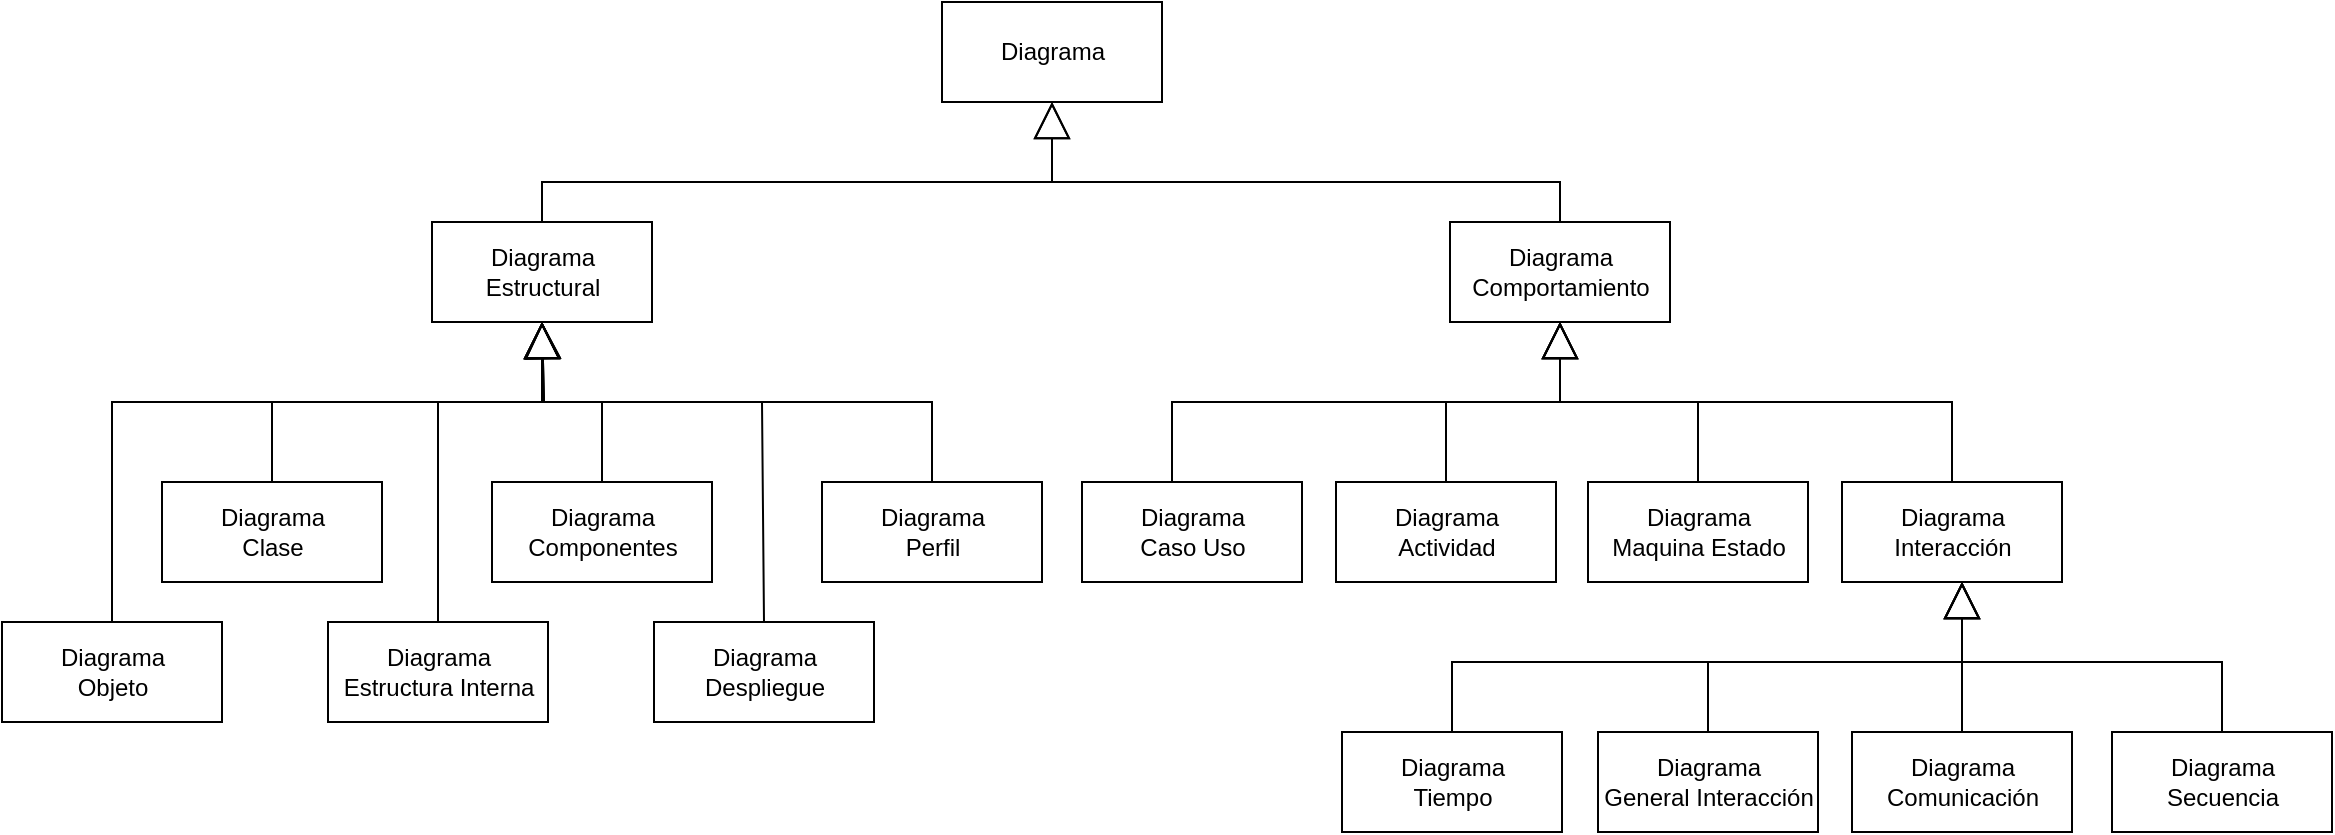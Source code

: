 <mxfile version="16.6.6" type="github">
  <diagram id="C5RBs43oDa-KdzZeNtuy" name="Page-1">
    <mxGraphModel dx="1805" dy="712" grid="1" gridSize="10" guides="1" tooltips="1" connect="1" arrows="1" fold="1" page="1" pageScale="1" pageWidth="827" pageHeight="1169" math="0" shadow="0">
      <root>
        <mxCell id="WIyWlLk6GJQsqaUBKTNV-0" />
        <mxCell id="WIyWlLk6GJQsqaUBKTNV-1" parent="WIyWlLk6GJQsqaUBKTNV-0" />
        <mxCell id="EBr2hTtmOAlG6zHz0Neu-5" value="Diagrama" style="html=1;" vertex="1" parent="WIyWlLk6GJQsqaUBKTNV-1">
          <mxGeometry x="320" y="150" width="110" height="50" as="geometry" />
        </mxCell>
        <mxCell id="EBr2hTtmOAlG6zHz0Neu-6" value="&lt;div&gt;Diagrama &lt;br&gt;&lt;/div&gt;&lt;div&gt;Estructural&lt;/div&gt;" style="html=1;" vertex="1" parent="WIyWlLk6GJQsqaUBKTNV-1">
          <mxGeometry x="65" y="260" width="110" height="50" as="geometry" />
        </mxCell>
        <mxCell id="EBr2hTtmOAlG6zHz0Neu-7" value="&lt;div&gt;Diagrama &lt;br&gt;&lt;/div&gt;&lt;div&gt;Comportamiento&lt;/div&gt;" style="html=1;" vertex="1" parent="WIyWlLk6GJQsqaUBKTNV-1">
          <mxGeometry x="574" y="260" width="110" height="50" as="geometry" />
        </mxCell>
        <mxCell id="EBr2hTtmOAlG6zHz0Neu-9" value="" style="endArrow=block;endSize=16;endFill=0;html=1;rounded=0;exitX=0.5;exitY=0;exitDx=0;exitDy=0;entryX=0.5;entryY=1;entryDx=0;entryDy=0;" edge="1" parent="WIyWlLk6GJQsqaUBKTNV-1" source="EBr2hTtmOAlG6zHz0Neu-7" target="EBr2hTtmOAlG6zHz0Neu-5">
          <mxGeometry width="160" relative="1" as="geometry">
            <mxPoint x="230" y="420" as="sourcePoint" />
            <mxPoint x="440" y="200" as="targetPoint" />
            <Array as="points">
              <mxPoint x="629" y="240" />
              <mxPoint x="375" y="240" />
            </Array>
          </mxGeometry>
        </mxCell>
        <mxCell id="EBr2hTtmOAlG6zHz0Neu-10" value="" style="endArrow=block;endSize=16;endFill=0;html=1;rounded=0;exitX=0.5;exitY=0;exitDx=0;exitDy=0;entryX=0.5;entryY=1;entryDx=0;entryDy=0;" edge="1" parent="WIyWlLk6GJQsqaUBKTNV-1" source="EBr2hTtmOAlG6zHz0Neu-6" target="EBr2hTtmOAlG6zHz0Neu-5">
          <mxGeometry width="160" relative="1" as="geometry">
            <mxPoint x="330" y="410" as="sourcePoint" />
            <mxPoint x="435" y="200" as="targetPoint" />
            <Array as="points">
              <mxPoint x="120" y="240" />
              <mxPoint x="375" y="240" />
            </Array>
          </mxGeometry>
        </mxCell>
        <mxCell id="EBr2hTtmOAlG6zHz0Neu-11" value="&lt;div&gt;Diagrama &lt;br&gt;&lt;/div&gt;&lt;div&gt;Clase&lt;/div&gt;" style="html=1;" vertex="1" parent="WIyWlLk6GJQsqaUBKTNV-1">
          <mxGeometry x="-70" y="390" width="110" height="50" as="geometry" />
        </mxCell>
        <mxCell id="EBr2hTtmOAlG6zHz0Neu-13" value="" style="endArrow=block;endSize=16;endFill=0;html=1;rounded=0;exitX=0.5;exitY=0;exitDx=0;exitDy=0;entryX=0.5;entryY=1;entryDx=0;entryDy=0;" edge="1" parent="WIyWlLk6GJQsqaUBKTNV-1" source="EBr2hTtmOAlG6zHz0Neu-11" target="EBr2hTtmOAlG6zHz0Neu-6">
          <mxGeometry width="160" relative="1" as="geometry">
            <mxPoint x="440" y="220" as="sourcePoint" />
            <mxPoint x="140" y="320" as="targetPoint" />
            <Array as="points">
              <mxPoint x="-15" y="350" />
              <mxPoint x="121" y="350" />
            </Array>
          </mxGeometry>
        </mxCell>
        <mxCell id="EBr2hTtmOAlG6zHz0Neu-14" value="&lt;div&gt;Diagrama &lt;br&gt;&lt;/div&gt;&lt;div&gt;Estructura Interna&lt;br&gt;&lt;/div&gt;" style="html=1;" vertex="1" parent="WIyWlLk6GJQsqaUBKTNV-1">
          <mxGeometry x="13" y="460" width="110" height="50" as="geometry" />
        </mxCell>
        <mxCell id="EBr2hTtmOAlG6zHz0Neu-15" value="&lt;div&gt;Diagrama &lt;br&gt;&lt;/div&gt;&lt;div&gt;Actividad&lt;br&gt;&lt;/div&gt;" style="html=1;" vertex="1" parent="WIyWlLk6GJQsqaUBKTNV-1">
          <mxGeometry x="517" y="390" width="110" height="50" as="geometry" />
        </mxCell>
        <mxCell id="EBr2hTtmOAlG6zHz0Neu-16" value="&lt;div&gt;Diagrama &lt;br&gt;&lt;/div&gt;&lt;div&gt;Componentes&lt;br&gt;&lt;/div&gt;" style="html=1;" vertex="1" parent="WIyWlLk6GJQsqaUBKTNV-1">
          <mxGeometry x="95" y="390" width="110" height="50" as="geometry" />
        </mxCell>
        <mxCell id="EBr2hTtmOAlG6zHz0Neu-17" value="&lt;div&gt;Diagrama &lt;br&gt;&lt;/div&gt;&lt;div&gt;Despliegue&lt;br&gt;&lt;/div&gt;" style="html=1;" vertex="1" parent="WIyWlLk6GJQsqaUBKTNV-1">
          <mxGeometry x="176" y="460" width="110" height="50" as="geometry" />
        </mxCell>
        <mxCell id="EBr2hTtmOAlG6zHz0Neu-18" value="&lt;div&gt;Diagrama &lt;br&gt;&lt;/div&gt;&lt;div&gt;Objeto&lt;br&gt;&lt;/div&gt;" style="html=1;" vertex="1" parent="WIyWlLk6GJQsqaUBKTNV-1">
          <mxGeometry x="-150" y="460" width="110" height="50" as="geometry" />
        </mxCell>
        <mxCell id="EBr2hTtmOAlG6zHz0Neu-19" value="&lt;div&gt;Diagrama &lt;br&gt;&lt;/div&gt;&lt;div&gt;Caso Uso&lt;br&gt;&lt;/div&gt;" style="html=1;" vertex="1" parent="WIyWlLk6GJQsqaUBKTNV-1">
          <mxGeometry x="390" y="390" width="110" height="50" as="geometry" />
        </mxCell>
        <mxCell id="EBr2hTtmOAlG6zHz0Neu-20" value="&lt;div&gt;Diagrama &lt;br&gt;&lt;/div&gt;&lt;div&gt;Maquina Estado&lt;br&gt;&lt;/div&gt;" style="html=1;" vertex="1" parent="WIyWlLk6GJQsqaUBKTNV-1">
          <mxGeometry x="643" y="390" width="110" height="50" as="geometry" />
        </mxCell>
        <mxCell id="EBr2hTtmOAlG6zHz0Neu-21" value="&lt;div&gt;Diagrama &lt;br&gt;&lt;/div&gt;&lt;div&gt;Interacción&lt;br&gt;&lt;/div&gt;" style="html=1;" vertex="1" parent="WIyWlLk6GJQsqaUBKTNV-1">
          <mxGeometry x="770" y="390" width="110" height="50" as="geometry" />
        </mxCell>
        <mxCell id="EBr2hTtmOAlG6zHz0Neu-22" value="&lt;div&gt;Diagrama &lt;br&gt;&lt;/div&gt;&lt;div&gt;Secuencia&lt;br&gt;&lt;/div&gt;" style="html=1;flipV=1;flipH=1;" vertex="1" parent="WIyWlLk6GJQsqaUBKTNV-1">
          <mxGeometry x="905" y="515" width="110" height="50" as="geometry" />
        </mxCell>
        <mxCell id="EBr2hTtmOAlG6zHz0Neu-23" value="&lt;div&gt;Diagrama &lt;br&gt;&lt;/div&gt;&lt;div&gt;Comunicación&lt;br&gt;&lt;/div&gt;" style="html=1;flipV=1;flipH=1;" vertex="1" parent="WIyWlLk6GJQsqaUBKTNV-1">
          <mxGeometry x="775" y="515" width="110" height="50" as="geometry" />
        </mxCell>
        <mxCell id="EBr2hTtmOAlG6zHz0Neu-24" value="&lt;div&gt;Diagrama &lt;br&gt;&lt;/div&gt;&lt;div&gt;General Interacción&lt;br&gt;&lt;/div&gt;" style="html=1;flipV=1;flipH=1;" vertex="1" parent="WIyWlLk6GJQsqaUBKTNV-1">
          <mxGeometry x="648" y="515" width="110" height="50" as="geometry" />
        </mxCell>
        <mxCell id="EBr2hTtmOAlG6zHz0Neu-25" value="&lt;div&gt;Diagrama &lt;br&gt;&lt;/div&gt;&lt;div&gt;Tiempo&lt;br&gt;&lt;/div&gt;" style="html=1;flipV=1;flipH=1;" vertex="1" parent="WIyWlLk6GJQsqaUBKTNV-1">
          <mxGeometry x="520" y="515" width="110" height="50" as="geometry" />
        </mxCell>
        <mxCell id="EBr2hTtmOAlG6zHz0Neu-26" value="&lt;div&gt;Diagrama &lt;br&gt;&lt;/div&gt;&lt;div&gt;Perfil&lt;br&gt;&lt;/div&gt;" style="html=1;" vertex="1" parent="WIyWlLk6GJQsqaUBKTNV-1">
          <mxGeometry x="260" y="390" width="110" height="50" as="geometry" />
        </mxCell>
        <mxCell id="EBr2hTtmOAlG6zHz0Neu-27" value="" style="endArrow=block;endSize=16;endFill=0;html=1;rounded=0;exitX=0.5;exitY=0;exitDx=0;exitDy=0;" edge="1" parent="WIyWlLk6GJQsqaUBKTNV-1" source="EBr2hTtmOAlG6zHz0Neu-14">
          <mxGeometry width="160" relative="1" as="geometry">
            <mxPoint x="390" y="45" as="sourcePoint" />
            <mxPoint x="120" y="310" as="targetPoint" />
            <Array as="points">
              <mxPoint x="68" y="350" />
              <mxPoint x="120" y="350" />
            </Array>
          </mxGeometry>
        </mxCell>
        <mxCell id="EBr2hTtmOAlG6zHz0Neu-29" value="" style="endArrow=block;endSize=16;endFill=0;html=1;rounded=0;exitX=0.5;exitY=0;exitDx=0;exitDy=0;entryX=0.5;entryY=1;entryDx=0;entryDy=0;" edge="1" parent="WIyWlLk6GJQsqaUBKTNV-1" source="EBr2hTtmOAlG6zHz0Neu-16" target="EBr2hTtmOAlG6zHz0Neu-6">
          <mxGeometry width="160" relative="1" as="geometry">
            <mxPoint x="390" y="45" as="sourcePoint" />
            <mxPoint x="320" y="195" as="targetPoint" />
            <Array as="points">
              <mxPoint x="150" y="350" />
              <mxPoint x="120" y="350" />
            </Array>
          </mxGeometry>
        </mxCell>
        <mxCell id="EBr2hTtmOAlG6zHz0Neu-30" value="" style="endArrow=block;endSize=16;endFill=0;html=1;rounded=0;exitX=0.5;exitY=0;exitDx=0;exitDy=0;entryX=0.5;entryY=1;entryDx=0;entryDy=0;" edge="1" parent="WIyWlLk6GJQsqaUBKTNV-1" source="EBr2hTtmOAlG6zHz0Neu-17" target="EBr2hTtmOAlG6zHz0Neu-6">
          <mxGeometry width="160" relative="1" as="geometry">
            <mxPoint x="550" y="80" as="sourcePoint" />
            <mxPoint x="320" y="195" as="targetPoint" />
            <Array as="points">
              <mxPoint x="230" y="350" />
              <mxPoint x="120" y="350" />
            </Array>
          </mxGeometry>
        </mxCell>
        <mxCell id="EBr2hTtmOAlG6zHz0Neu-31" value="" style="endArrow=block;endSize=16;endFill=0;html=1;rounded=0;exitX=0.5;exitY=0;exitDx=0;exitDy=0;entryX=0.5;entryY=1;entryDx=0;entryDy=0;" edge="1" parent="WIyWlLk6GJQsqaUBKTNV-1" source="EBr2hTtmOAlG6zHz0Neu-18" target="EBr2hTtmOAlG6zHz0Neu-6">
          <mxGeometry width="160" relative="1" as="geometry">
            <mxPoint x="390" y="120" as="sourcePoint" />
            <mxPoint x="210" y="250" as="targetPoint" />
            <Array as="points">
              <mxPoint x="-95" y="350" />
              <mxPoint x="121" y="350" />
            </Array>
          </mxGeometry>
        </mxCell>
        <mxCell id="EBr2hTtmOAlG6zHz0Neu-32" value="" style="endArrow=block;endSize=16;endFill=0;html=1;rounded=0;exitX=0.5;exitY=0;exitDx=0;exitDy=0;entryX=0.5;entryY=1;entryDx=0;entryDy=0;" edge="1" parent="WIyWlLk6GJQsqaUBKTNV-1" target="EBr2hTtmOAlG6zHz0Neu-6">
          <mxGeometry width="160" relative="1" as="geometry">
            <mxPoint x="315" y="390" as="sourcePoint" />
            <mxPoint x="205" y="250" as="targetPoint" />
            <Array as="points">
              <mxPoint x="315" y="350" />
              <mxPoint x="120" y="350" />
            </Array>
          </mxGeometry>
        </mxCell>
        <mxCell id="EBr2hTtmOAlG6zHz0Neu-33" value="" style="endArrow=block;endSize=16;endFill=0;html=1;rounded=0;entryX=0.5;entryY=1;entryDx=0;entryDy=0;" edge="1" parent="WIyWlLk6GJQsqaUBKTNV-1" target="EBr2hTtmOAlG6zHz0Neu-7">
          <mxGeometry width="160" relative="1" as="geometry">
            <mxPoint x="435" y="390" as="sourcePoint" />
            <mxPoint x="630" y="250" as="targetPoint" />
            <Array as="points">
              <mxPoint x="435" y="350" />
              <mxPoint x="629" y="350" />
            </Array>
          </mxGeometry>
        </mxCell>
        <mxCell id="EBr2hTtmOAlG6zHz0Neu-34" value="" style="endArrow=block;endSize=16;endFill=0;html=1;rounded=0;exitX=0.5;exitY=0;exitDx=0;exitDy=0;entryX=0.5;entryY=1;entryDx=0;entryDy=0;" edge="1" parent="WIyWlLk6GJQsqaUBKTNV-1" source="EBr2hTtmOAlG6zHz0Neu-15" target="EBr2hTtmOAlG6zHz0Neu-7">
          <mxGeometry width="160" relative="1" as="geometry">
            <mxPoint x="390" y="345" as="sourcePoint" />
            <mxPoint x="320" y="455" as="targetPoint" />
            <Array as="points">
              <mxPoint x="572" y="350" />
              <mxPoint x="629" y="350" />
            </Array>
          </mxGeometry>
        </mxCell>
        <mxCell id="EBr2hTtmOAlG6zHz0Neu-35" value="" style="endArrow=block;endSize=16;endFill=0;html=1;rounded=0;exitX=0.5;exitY=0;exitDx=0;exitDy=0;entryX=0.5;entryY=1;entryDx=0;entryDy=0;" edge="1" parent="WIyWlLk6GJQsqaUBKTNV-1" source="EBr2hTtmOAlG6zHz0Neu-20" target="EBr2hTtmOAlG6zHz0Neu-7">
          <mxGeometry width="160" relative="1" as="geometry">
            <mxPoint x="390" y="415" as="sourcePoint" />
            <mxPoint x="555" y="250" as="targetPoint" />
            <Array as="points">
              <mxPoint x="698" y="350" />
              <mxPoint x="629" y="350" />
            </Array>
          </mxGeometry>
        </mxCell>
        <mxCell id="EBr2hTtmOAlG6zHz0Neu-36" value="" style="endArrow=block;endSize=16;endFill=0;html=1;rounded=0;exitX=0.5;exitY=0;exitDx=0;exitDy=0;entryX=0.5;entryY=1;entryDx=0;entryDy=0;" edge="1" parent="WIyWlLk6GJQsqaUBKTNV-1" source="EBr2hTtmOAlG6zHz0Neu-21" target="EBr2hTtmOAlG6zHz0Neu-7">
          <mxGeometry width="160" relative="1" as="geometry">
            <mxPoint x="390" y="485" as="sourcePoint" />
            <mxPoint x="320" y="455" as="targetPoint" />
            <Array as="points">
              <mxPoint x="825" y="370" />
              <mxPoint x="825" y="350" />
              <mxPoint x="629" y="350" />
            </Array>
          </mxGeometry>
        </mxCell>
        <mxCell id="EBr2hTtmOAlG6zHz0Neu-37" value="" style="endArrow=block;endSize=16;endFill=0;html=1;rounded=0;exitX=0.5;exitY=0;exitDx=0;exitDy=0;" edge="1" parent="WIyWlLk6GJQsqaUBKTNV-1" source="EBr2hTtmOAlG6zHz0Neu-22">
          <mxGeometry width="160" relative="1" as="geometry">
            <mxPoint x="882" y="630" as="sourcePoint" />
            <mxPoint x="830" y="440" as="targetPoint" />
            <Array as="points">
              <mxPoint x="960" y="510" />
              <mxPoint x="960" y="480" />
              <mxPoint x="830" y="480" />
            </Array>
          </mxGeometry>
        </mxCell>
        <mxCell id="EBr2hTtmOAlG6zHz0Neu-38" value="" style="endArrow=block;endSize=16;endFill=0;html=1;rounded=0;exitX=0.5;exitY=0;exitDx=0;exitDy=0;" edge="1" parent="WIyWlLk6GJQsqaUBKTNV-1" source="EBr2hTtmOAlG6zHz0Neu-23">
          <mxGeometry width="160" relative="1" as="geometry">
            <mxPoint x="570" y="475" as="sourcePoint" />
            <mxPoint x="830" y="440" as="targetPoint" />
            <Array as="points" />
          </mxGeometry>
        </mxCell>
        <mxCell id="EBr2hTtmOAlG6zHz0Neu-39" value="" style="endArrow=block;endSize=16;endFill=0;html=1;rounded=0;exitX=0.5;exitY=0;exitDx=0;exitDy=0;" edge="1" parent="WIyWlLk6GJQsqaUBKTNV-1" source="EBr2hTtmOAlG6zHz0Neu-24">
          <mxGeometry width="160" relative="1" as="geometry">
            <mxPoint x="570" y="542" as="sourcePoint" />
            <mxPoint x="830" y="440" as="targetPoint" />
            <Array as="points">
              <mxPoint x="703" y="480" />
              <mxPoint x="830" y="480" />
            </Array>
          </mxGeometry>
        </mxCell>
        <mxCell id="EBr2hTtmOAlG6zHz0Neu-40" value="" style="endArrow=block;endSize=16;endFill=0;html=1;rounded=0;exitX=0.5;exitY=0;exitDx=0;exitDy=0;" edge="1" parent="WIyWlLk6GJQsqaUBKTNV-1" source="EBr2hTtmOAlG6zHz0Neu-25">
          <mxGeometry width="160" relative="1" as="geometry">
            <mxPoint x="570" y="608" as="sourcePoint" />
            <mxPoint x="830" y="440" as="targetPoint" />
            <Array as="points">
              <mxPoint x="575" y="480" />
              <mxPoint x="830" y="480" />
            </Array>
          </mxGeometry>
        </mxCell>
      </root>
    </mxGraphModel>
  </diagram>
</mxfile>
